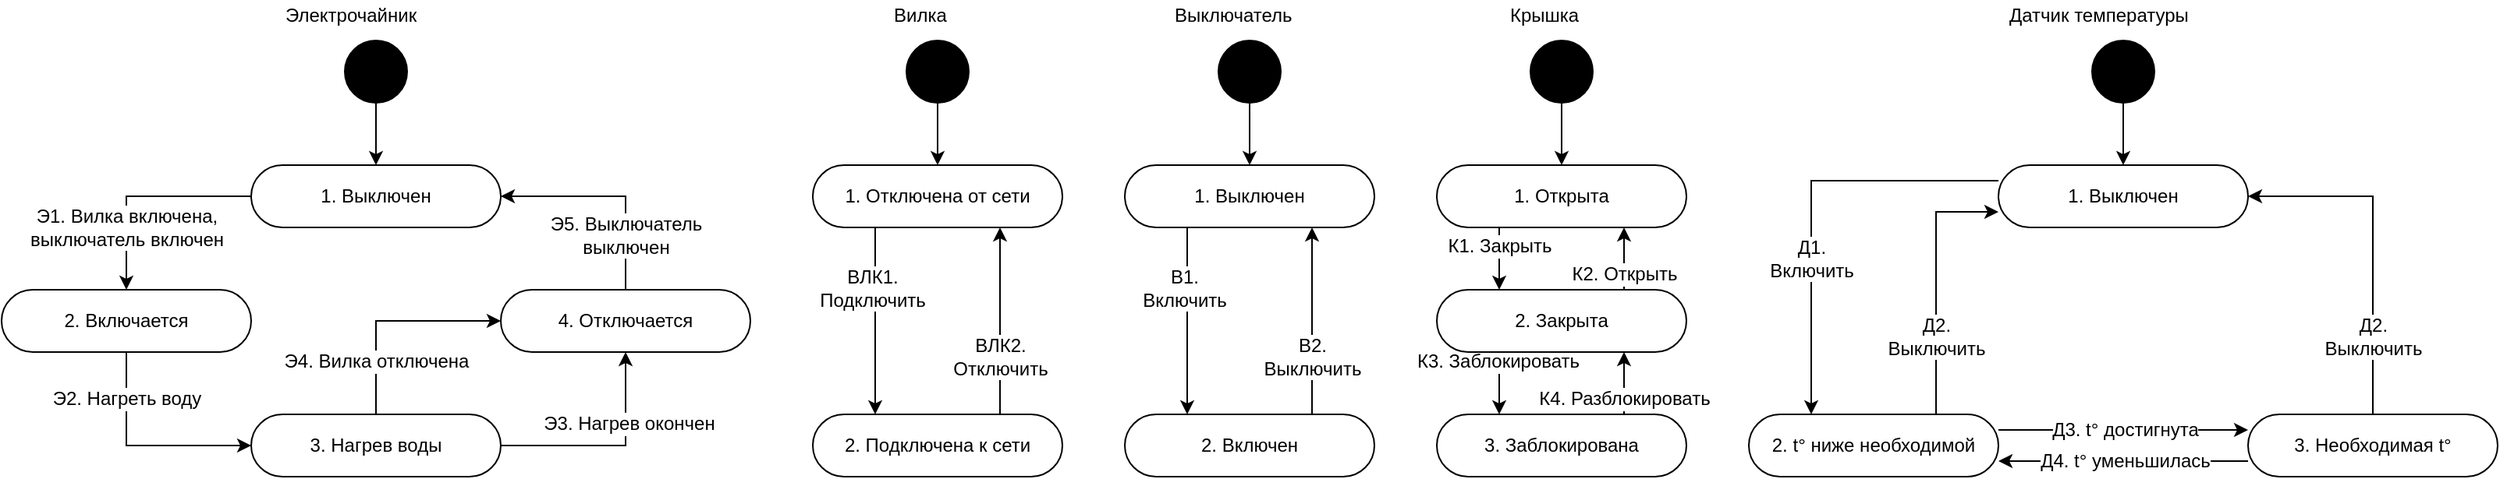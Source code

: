 <mxfile version="10.7.7" type="device"><diagram id="kUR0YbE4amMBRezienZv" name="Page-1"><mxGraphModel dx="1394" dy="746" grid="1" gridSize="10" guides="1" tooltips="1" connect="1" arrows="1" fold="1" page="1" pageScale="1" pageWidth="827" pageHeight="1169" math="0" shadow="0"><root><mxCell id="0"/><mxCell id="1" parent="0"/><mxCell id="-Dj5SoW92YjMZQbpXS-G-9" style="edgeStyle=orthogonalEdgeStyle;rounded=0;orthogonalLoop=1;jettySize=auto;html=1;exitX=0.5;exitY=1;exitDx=0;exitDy=0;entryX=0;entryY=0.5;entryDx=0;entryDy=0;" edge="1" parent="1" source="-Dj5SoW92YjMZQbpXS-G-2" target="-Dj5SoW92YjMZQbpXS-G-7"><mxGeometry relative="1" as="geometry"/></mxCell><mxCell id="-Dj5SoW92YjMZQbpXS-G-14" value="Э2. Нагреть воду" style="text;html=1;resizable=0;points=[];align=center;verticalAlign=middle;labelBackgroundColor=#ffffff;" vertex="1" connectable="0" parent="-Dj5SoW92YjMZQbpXS-G-9"><mxGeometry x="-0.331" relative="1" as="geometry"><mxPoint y="-17" as="offset"/></mxGeometry></mxCell><mxCell id="-Dj5SoW92YjMZQbpXS-G-2" value="2. Включается" style="rounded=1;whiteSpace=wrap;html=1;arcSize=50;" vertex="1" parent="1"><mxGeometry x="40" y="200" width="160" height="40" as="geometry"/></mxCell><mxCell id="-Dj5SoW92YjMZQbpXS-G-8" style="edgeStyle=orthogonalEdgeStyle;rounded=0;orthogonalLoop=1;jettySize=auto;html=1;exitX=0;exitY=0.5;exitDx=0;exitDy=0;" edge="1" parent="1" source="-Dj5SoW92YjMZQbpXS-G-5" target="-Dj5SoW92YjMZQbpXS-G-2"><mxGeometry relative="1" as="geometry"/></mxCell><mxCell id="-Dj5SoW92YjMZQbpXS-G-13" value="&lt;div&gt;Э1. Вилка включена,&lt;/div&gt;&lt;div&gt;выключатель включен&lt;br&gt;&lt;/div&gt;" style="text;html=1;resizable=0;points=[];align=center;verticalAlign=middle;labelBackgroundColor=#ffffff;" vertex="1" connectable="0" parent="-Dj5SoW92YjMZQbpXS-G-8"><mxGeometry x="0.141" relative="1" as="geometry"><mxPoint y="20" as="offset"/></mxGeometry></mxCell><mxCell id="-Dj5SoW92YjMZQbpXS-G-5" value="1. Выключен" style="rounded=1;whiteSpace=wrap;html=1;arcSize=50;" vertex="1" parent="1"><mxGeometry x="200" y="120" width="160" height="40" as="geometry"/></mxCell><mxCell id="-Dj5SoW92YjMZQbpXS-G-12" style="edgeStyle=orthogonalEdgeStyle;rounded=0;orthogonalLoop=1;jettySize=auto;html=1;exitX=0.5;exitY=0;exitDx=0;exitDy=0;entryX=1;entryY=0.5;entryDx=0;entryDy=0;" edge="1" parent="1" source="-Dj5SoW92YjMZQbpXS-G-6" target="-Dj5SoW92YjMZQbpXS-G-5"><mxGeometry relative="1" as="geometry"/></mxCell><mxCell id="-Dj5SoW92YjMZQbpXS-G-17" value="&lt;div&gt;Э5. Выключатель&lt;/div&gt;&lt;div&gt;выключен&lt;br&gt;&lt;/div&gt;" style="text;html=1;resizable=0;points=[];align=center;verticalAlign=middle;labelBackgroundColor=#ffffff;" vertex="1" connectable="0" parent="-Dj5SoW92YjMZQbpXS-G-12"><mxGeometry x="-0.503" relative="1" as="geometry"><mxPoint as="offset"/></mxGeometry></mxCell><mxCell id="-Dj5SoW92YjMZQbpXS-G-6" value="4. Отключается" style="rounded=1;whiteSpace=wrap;html=1;arcSize=50;" vertex="1" parent="1"><mxGeometry x="360" y="200" width="160" height="40" as="geometry"/></mxCell><mxCell id="-Dj5SoW92YjMZQbpXS-G-10" style="edgeStyle=orthogonalEdgeStyle;rounded=0;orthogonalLoop=1;jettySize=auto;html=1;exitX=1;exitY=0.5;exitDx=0;exitDy=0;entryX=0.5;entryY=1;entryDx=0;entryDy=0;" edge="1" parent="1" source="-Dj5SoW92YjMZQbpXS-G-7" target="-Dj5SoW92YjMZQbpXS-G-6"><mxGeometry relative="1" as="geometry"/></mxCell><mxCell id="-Dj5SoW92YjMZQbpXS-G-15" value="Э3. Нагрев окончен" style="text;html=1;resizable=0;points=[];align=center;verticalAlign=middle;labelBackgroundColor=#ffffff;" vertex="1" connectable="0" parent="-Dj5SoW92YjMZQbpXS-G-10"><mxGeometry x="0.143" y="14" relative="1" as="geometry"><mxPoint x="16" y="-14" as="offset"/></mxGeometry></mxCell><mxCell id="-Dj5SoW92YjMZQbpXS-G-11" style="edgeStyle=orthogonalEdgeStyle;rounded=0;orthogonalLoop=1;jettySize=auto;html=1;exitX=0.5;exitY=0;exitDx=0;exitDy=0;entryX=0;entryY=0.5;entryDx=0;entryDy=0;" edge="1" parent="1" source="-Dj5SoW92YjMZQbpXS-G-7" target="-Dj5SoW92YjMZQbpXS-G-6"><mxGeometry relative="1" as="geometry"/></mxCell><mxCell id="-Dj5SoW92YjMZQbpXS-G-16" value="Э4. Вилка отключена" style="text;html=1;resizable=0;points=[];align=center;verticalAlign=middle;labelBackgroundColor=#ffffff;" vertex="1" connectable="0" parent="-Dj5SoW92YjMZQbpXS-G-11"><mxGeometry x="-0.509" relative="1" as="geometry"><mxPoint as="offset"/></mxGeometry></mxCell><mxCell id="-Dj5SoW92YjMZQbpXS-G-7" value="3. Нагрев воды" style="rounded=1;whiteSpace=wrap;html=1;arcSize=50;" vertex="1" parent="1"><mxGeometry x="200" y="280" width="160" height="40" as="geometry"/></mxCell><mxCell id="-Dj5SoW92YjMZQbpXS-G-20" style="edgeStyle=orthogonalEdgeStyle;rounded=0;orthogonalLoop=1;jettySize=auto;html=1;exitX=0.5;exitY=1;exitDx=0;exitDy=0;entryX=0.5;entryY=0;entryDx=0;entryDy=0;" edge="1" parent="1" source="-Dj5SoW92YjMZQbpXS-G-19" target="-Dj5SoW92YjMZQbpXS-G-5"><mxGeometry relative="1" as="geometry"/></mxCell><mxCell id="-Dj5SoW92YjMZQbpXS-G-19" value="" style="ellipse;whiteSpace=wrap;html=1;aspect=fixed;fillColor=#000000;" vertex="1" parent="1"><mxGeometry x="260" y="40" width="40" height="40" as="geometry"/></mxCell><mxCell id="-Dj5SoW92YjMZQbpXS-G-21" value="Электрочайник" style="text;html=1;resizable=0;points=[];autosize=1;align=left;verticalAlign=top;spacingTop=-4;" vertex="1" parent="1"><mxGeometry x="220" y="14" width="120" height="20" as="geometry"/></mxCell><mxCell id="-Dj5SoW92YjMZQbpXS-G-27" style="edgeStyle=orthogonalEdgeStyle;rounded=0;orthogonalLoop=1;jettySize=auto;html=1;exitX=0.75;exitY=0;exitDx=0;exitDy=0;entryX=0.75;entryY=1;entryDx=0;entryDy=0;" edge="1" parent="1" source="-Dj5SoW92YjMZQbpXS-G-23" target="-Dj5SoW92YjMZQbpXS-G-24"><mxGeometry relative="1" as="geometry"/></mxCell><mxCell id="-Dj5SoW92YjMZQbpXS-G-29" value="ВЛК2.&lt;br&gt;Отключить" style="text;html=1;resizable=0;points=[];align=center;verticalAlign=middle;labelBackgroundColor=#ffffff;" vertex="1" connectable="0" parent="-Dj5SoW92YjMZQbpXS-G-27"><mxGeometry x="-0.381" relative="1" as="geometry"><mxPoint as="offset"/></mxGeometry></mxCell><mxCell id="-Dj5SoW92YjMZQbpXS-G-23" value="2. Подключена к сети" style="rounded=1;whiteSpace=wrap;html=1;fillColor=#FFFFFF;arcSize=50;" vertex="1" parent="1"><mxGeometry x="560" y="280" width="160" height="40" as="geometry"/></mxCell><mxCell id="-Dj5SoW92YjMZQbpXS-G-26" style="edgeStyle=orthogonalEdgeStyle;rounded=0;orthogonalLoop=1;jettySize=auto;html=1;exitX=0.25;exitY=1;exitDx=0;exitDy=0;entryX=0.25;entryY=0;entryDx=0;entryDy=0;" edge="1" parent="1" source="-Dj5SoW92YjMZQbpXS-G-24" target="-Dj5SoW92YjMZQbpXS-G-23"><mxGeometry relative="1" as="geometry"/></mxCell><mxCell id="-Dj5SoW92YjMZQbpXS-G-28" value="ВЛК1.&lt;br&gt;Подключить" style="text;html=1;resizable=0;points=[];align=center;verticalAlign=middle;labelBackgroundColor=#ffffff;" vertex="1" connectable="0" parent="-Dj5SoW92YjMZQbpXS-G-26"><mxGeometry x="-0.352" y="-2" relative="1" as="geometry"><mxPoint as="offset"/></mxGeometry></mxCell><mxCell id="-Dj5SoW92YjMZQbpXS-G-24" value="1. Отключена от сети" style="rounded=1;whiteSpace=wrap;html=1;fillColor=#FFFFFF;arcSize=50;" vertex="1" parent="1"><mxGeometry x="560" y="120" width="160" height="40" as="geometry"/></mxCell><mxCell id="-Dj5SoW92YjMZQbpXS-G-31" style="edgeStyle=orthogonalEdgeStyle;rounded=0;orthogonalLoop=1;jettySize=auto;html=1;entryX=0.5;entryY=0;entryDx=0;entryDy=0;" edge="1" parent="1" source="-Dj5SoW92YjMZQbpXS-G-30" target="-Dj5SoW92YjMZQbpXS-G-24"><mxGeometry relative="1" as="geometry"/></mxCell><mxCell id="-Dj5SoW92YjMZQbpXS-G-30" value="" style="ellipse;whiteSpace=wrap;html=1;aspect=fixed;fillColor=#000000;" vertex="1" parent="1"><mxGeometry x="620" y="40" width="40" height="40" as="geometry"/></mxCell><mxCell id="-Dj5SoW92YjMZQbpXS-G-32" value="Вилка" style="text;html=1;resizable=0;points=[];autosize=1;align=left;verticalAlign=top;spacingTop=-4;" vertex="1" parent="1"><mxGeometry x="610" y="14" width="60" height="20" as="geometry"/></mxCell><mxCell id="-Dj5SoW92YjMZQbpXS-G-33" style="edgeStyle=orthogonalEdgeStyle;rounded=0;orthogonalLoop=1;jettySize=auto;html=1;exitX=0.75;exitY=0;exitDx=0;exitDy=0;entryX=0.75;entryY=1;entryDx=0;entryDy=0;" edge="1" parent="1" source="-Dj5SoW92YjMZQbpXS-G-35" target="-Dj5SoW92YjMZQbpXS-G-38"><mxGeometry relative="1" as="geometry"/></mxCell><mxCell id="-Dj5SoW92YjMZQbpXS-G-34" value="&lt;div&gt;В2.&lt;/div&gt;&lt;div&gt;Выключить&lt;br&gt;&lt;/div&gt;" style="text;html=1;resizable=0;points=[];align=center;verticalAlign=middle;labelBackgroundColor=#ffffff;" vertex="1" connectable="0" parent="-Dj5SoW92YjMZQbpXS-G-33"><mxGeometry x="-0.381" relative="1" as="geometry"><mxPoint as="offset"/></mxGeometry></mxCell><mxCell id="-Dj5SoW92YjMZQbpXS-G-35" value="2. Включен" style="rounded=1;whiteSpace=wrap;html=1;fillColor=#FFFFFF;arcSize=50;" vertex="1" parent="1"><mxGeometry x="760" y="280" width="160" height="40" as="geometry"/></mxCell><mxCell id="-Dj5SoW92YjMZQbpXS-G-36" style="edgeStyle=orthogonalEdgeStyle;rounded=0;orthogonalLoop=1;jettySize=auto;html=1;exitX=0.25;exitY=1;exitDx=0;exitDy=0;entryX=0.25;entryY=0;entryDx=0;entryDy=0;" edge="1" parent="1" source="-Dj5SoW92YjMZQbpXS-G-38" target="-Dj5SoW92YjMZQbpXS-G-35"><mxGeometry relative="1" as="geometry"/></mxCell><mxCell id="-Dj5SoW92YjMZQbpXS-G-37" value="В1.&lt;br&gt;Включить" style="text;html=1;resizable=0;points=[];align=center;verticalAlign=middle;labelBackgroundColor=#ffffff;" vertex="1" connectable="0" parent="-Dj5SoW92YjMZQbpXS-G-36"><mxGeometry x="-0.352" y="-2" relative="1" as="geometry"><mxPoint as="offset"/></mxGeometry></mxCell><mxCell id="-Dj5SoW92YjMZQbpXS-G-38" value="1. Выключен" style="rounded=1;whiteSpace=wrap;html=1;fillColor=#FFFFFF;arcSize=50;" vertex="1" parent="1"><mxGeometry x="760" y="120" width="160" height="40" as="geometry"/></mxCell><mxCell id="-Dj5SoW92YjMZQbpXS-G-39" style="edgeStyle=orthogonalEdgeStyle;rounded=0;orthogonalLoop=1;jettySize=auto;html=1;entryX=0.5;entryY=0;entryDx=0;entryDy=0;" edge="1" parent="1" source="-Dj5SoW92YjMZQbpXS-G-40" target="-Dj5SoW92YjMZQbpXS-G-38"><mxGeometry relative="1" as="geometry"/></mxCell><mxCell id="-Dj5SoW92YjMZQbpXS-G-40" value="" style="ellipse;whiteSpace=wrap;html=1;aspect=fixed;fillColor=#000000;" vertex="1" parent="1"><mxGeometry x="820" y="40" width="40" height="40" as="geometry"/></mxCell><mxCell id="-Dj5SoW92YjMZQbpXS-G-41" value="Выключатель" style="text;html=1;resizable=0;points=[];autosize=1;align=left;verticalAlign=top;spacingTop=-4;" vertex="1" parent="1"><mxGeometry x="790" y="14" width="100" height="20" as="geometry"/></mxCell><mxCell id="-Dj5SoW92YjMZQbpXS-G-55" style="edgeStyle=orthogonalEdgeStyle;rounded=0;orthogonalLoop=1;jettySize=auto;html=1;exitX=0.75;exitY=0;exitDx=0;exitDy=0;entryX=0.75;entryY=1;entryDx=0;entryDy=0;" edge="1" parent="1" source="-Dj5SoW92YjMZQbpXS-G-44" target="-Dj5SoW92YjMZQbpXS-G-51"><mxGeometry relative="1" as="geometry"/></mxCell><mxCell id="-Dj5SoW92YjMZQbpXS-G-60" value="К4. Разблокировать" style="text;html=1;resizable=0;points=[];align=center;verticalAlign=middle;labelBackgroundColor=#ffffff;" vertex="1" connectable="0" parent="-Dj5SoW92YjMZQbpXS-G-55"><mxGeometry x="-0.754" y="-1" relative="1" as="geometry"><mxPoint x="-1" y="-5" as="offset"/></mxGeometry></mxCell><mxCell id="-Dj5SoW92YjMZQbpXS-G-44" value="3. Заблокирована" style="rounded=1;whiteSpace=wrap;html=1;fillColor=#FFFFFF;arcSize=50;" vertex="1" parent="1"><mxGeometry x="960" y="280" width="160" height="40" as="geometry"/></mxCell><mxCell id="-Dj5SoW92YjMZQbpXS-G-52" style="edgeStyle=orthogonalEdgeStyle;rounded=0;orthogonalLoop=1;jettySize=auto;html=1;exitX=0.25;exitY=1;exitDx=0;exitDy=0;entryX=0.25;entryY=0;entryDx=0;entryDy=0;" edge="1" parent="1" source="-Dj5SoW92YjMZQbpXS-G-47" target="-Dj5SoW92YjMZQbpXS-G-51"><mxGeometry relative="1" as="geometry"><Array as="points"><mxPoint x="1000" y="170"/><mxPoint x="1000" y="170"/></Array></mxGeometry></mxCell><mxCell id="-Dj5SoW92YjMZQbpXS-G-56" value="К1. Закрыть" style="text;html=1;resizable=0;points=[];align=center;verticalAlign=middle;labelBackgroundColor=#ffffff;" vertex="1" connectable="0" parent="-Dj5SoW92YjMZQbpXS-G-52"><mxGeometry x="-0.367" y="1" relative="1" as="geometry"><mxPoint x="-1" y="-1" as="offset"/></mxGeometry></mxCell><mxCell id="-Dj5SoW92YjMZQbpXS-G-47" value="1. Открыта" style="rounded=1;whiteSpace=wrap;html=1;fillColor=#FFFFFF;arcSize=50;" vertex="1" parent="1"><mxGeometry x="960" y="120" width="160" height="40" as="geometry"/></mxCell><mxCell id="-Dj5SoW92YjMZQbpXS-G-48" style="edgeStyle=orthogonalEdgeStyle;rounded=0;orthogonalLoop=1;jettySize=auto;html=1;entryX=0.5;entryY=0;entryDx=0;entryDy=0;" edge="1" parent="1" source="-Dj5SoW92YjMZQbpXS-G-49" target="-Dj5SoW92YjMZQbpXS-G-47"><mxGeometry relative="1" as="geometry"/></mxCell><mxCell id="-Dj5SoW92YjMZQbpXS-G-49" value="" style="ellipse;whiteSpace=wrap;html=1;aspect=fixed;fillColor=#000000;" vertex="1" parent="1"><mxGeometry x="1020" y="40" width="40" height="40" as="geometry"/></mxCell><mxCell id="-Dj5SoW92YjMZQbpXS-G-50" value="&lt;div&gt;Крышка&lt;/div&gt;" style="text;html=1;resizable=0;points=[];autosize=1;align=left;verticalAlign=top;spacingTop=-4;" vertex="1" parent="1"><mxGeometry x="1005" y="14" width="70" height="20" as="geometry"/></mxCell><mxCell id="-Dj5SoW92YjMZQbpXS-G-53" style="edgeStyle=orthogonalEdgeStyle;rounded=0;orthogonalLoop=1;jettySize=auto;html=1;exitX=0.75;exitY=0;exitDx=0;exitDy=0;entryX=0.75;entryY=1;entryDx=0;entryDy=0;" edge="1" parent="1" source="-Dj5SoW92YjMZQbpXS-G-51" target="-Dj5SoW92YjMZQbpXS-G-47"><mxGeometry relative="1" as="geometry"/></mxCell><mxCell id="-Dj5SoW92YjMZQbpXS-G-57" value="К2. Открыть" style="text;html=1;resizable=0;points=[];align=center;verticalAlign=middle;labelBackgroundColor=#ffffff;" vertex="1" connectable="0" parent="-Dj5SoW92YjMZQbpXS-G-53"><mxGeometry x="-0.658" relative="1" as="geometry"><mxPoint y="-3" as="offset"/></mxGeometry></mxCell><mxCell id="-Dj5SoW92YjMZQbpXS-G-54" style="edgeStyle=orthogonalEdgeStyle;rounded=0;orthogonalLoop=1;jettySize=auto;html=1;exitX=0.25;exitY=1;exitDx=0;exitDy=0;entryX=0.25;entryY=0;entryDx=0;entryDy=0;" edge="1" parent="1" source="-Dj5SoW92YjMZQbpXS-G-51" target="-Dj5SoW92YjMZQbpXS-G-44"><mxGeometry relative="1" as="geometry"/></mxCell><mxCell id="-Dj5SoW92YjMZQbpXS-G-59" value="К3. Заблокировать" style="text;html=1;resizable=0;points=[];align=center;verticalAlign=middle;labelBackgroundColor=#ffffff;" vertex="1" connectable="0" parent="-Dj5SoW92YjMZQbpXS-G-54"><mxGeometry x="-0.692" y="-1" relative="1" as="geometry"><mxPoint as="offset"/></mxGeometry></mxCell><mxCell id="-Dj5SoW92YjMZQbpXS-G-51" value="2. Закрыта" style="rounded=1;whiteSpace=wrap;html=1;fillColor=#FFFFFF;arcSize=50;" vertex="1" parent="1"><mxGeometry x="960" y="200" width="160" height="40" as="geometry"/></mxCell><mxCell id="-Dj5SoW92YjMZQbpXS-G-67" style="edgeStyle=orthogonalEdgeStyle;rounded=0;orthogonalLoop=1;jettySize=auto;html=1;exitX=0.75;exitY=0;exitDx=0;exitDy=0;entryX=0;entryY=0.75;entryDx=0;entryDy=0;" edge="1" parent="1" source="-Dj5SoW92YjMZQbpXS-G-61" target="-Dj5SoW92YjMZQbpXS-G-63"><mxGeometry relative="1" as="geometry"/></mxCell><mxCell id="-Dj5SoW92YjMZQbpXS-G-69" value="Д2.&lt;br&gt;Выключить" style="text;html=1;resizable=0;points=[];align=center;verticalAlign=middle;labelBackgroundColor=#ffffff;" vertex="1" connectable="0" parent="-Dj5SoW92YjMZQbpXS-G-67"><mxGeometry x="-0.546" y="-1" relative="1" as="geometry"><mxPoint x="-1" y="-11.5" as="offset"/></mxGeometry></mxCell><mxCell id="-Dj5SoW92YjMZQbpXS-G-70" style="edgeStyle=orthogonalEdgeStyle;rounded=0;orthogonalLoop=1;jettySize=auto;html=1;exitX=1;exitY=0.25;exitDx=0;exitDy=0;entryX=0;entryY=0.25;entryDx=0;entryDy=0;" edge="1" parent="1" source="-Dj5SoW92YjMZQbpXS-G-61" target="-Dj5SoW92YjMZQbpXS-G-62"><mxGeometry relative="1" as="geometry"/></mxCell><mxCell id="-Dj5SoW92YjMZQbpXS-G-76" value="Д3. t&lt;span&gt;&lt;span&gt;° достигнута&lt;br&gt;&lt;/span&gt;&lt;/span&gt;" style="text;html=1;resizable=0;points=[];align=center;verticalAlign=middle;labelBackgroundColor=#ffffff;" vertex="1" connectable="0" parent="-Dj5SoW92YjMZQbpXS-G-70"><mxGeometry x="-0.059" y="1" relative="1" as="geometry"><mxPoint x="5" y="1" as="offset"/></mxGeometry></mxCell><mxCell id="-Dj5SoW92YjMZQbpXS-G-61" value="2. t&lt;span&gt;&lt;span&gt;° ниже необходимой&lt;br&gt;&lt;/span&gt;&lt;/span&gt;" style="rounded=1;whiteSpace=wrap;html=1;fillColor=#FFFFFF;arcSize=50;" vertex="1" parent="1"><mxGeometry x="1160" y="280" width="160" height="40" as="geometry"/></mxCell><mxCell id="-Dj5SoW92YjMZQbpXS-G-71" style="edgeStyle=orthogonalEdgeStyle;rounded=0;orthogonalLoop=1;jettySize=auto;html=1;exitX=0;exitY=0.75;exitDx=0;exitDy=0;entryX=1;entryY=0.75;entryDx=0;entryDy=0;" edge="1" parent="1" source="-Dj5SoW92YjMZQbpXS-G-62" target="-Dj5SoW92YjMZQbpXS-G-61"><mxGeometry relative="1" as="geometry"/></mxCell><mxCell id="-Dj5SoW92YjMZQbpXS-G-77" value="Д4. t&lt;span&gt;&lt;span&gt;° уменьшилась&lt;br&gt;&lt;/span&gt;&lt;/span&gt;" style="text;html=1;resizable=0;points=[];align=center;verticalAlign=middle;labelBackgroundColor=#ffffff;" vertex="1" connectable="0" parent="-Dj5SoW92YjMZQbpXS-G-71"><mxGeometry x="0.077" y="1" relative="1" as="geometry"><mxPoint x="6.5" y="-1" as="offset"/></mxGeometry></mxCell><mxCell id="-Dj5SoW92YjMZQbpXS-G-73" style="edgeStyle=orthogonalEdgeStyle;rounded=0;orthogonalLoop=1;jettySize=auto;html=1;exitX=0.5;exitY=0;exitDx=0;exitDy=0;entryX=1;entryY=0.5;entryDx=0;entryDy=0;" edge="1" parent="1" source="-Dj5SoW92YjMZQbpXS-G-62" target="-Dj5SoW92YjMZQbpXS-G-63"><mxGeometry relative="1" as="geometry"/></mxCell><mxCell id="-Dj5SoW92YjMZQbpXS-G-74" value="Д2.&lt;br&gt;Выключить" style="text;html=1;resizable=0;points=[];align=center;verticalAlign=middle;labelBackgroundColor=#ffffff;" vertex="1" connectable="0" parent="-Dj5SoW92YjMZQbpXS-G-73"><mxGeometry x="-0.667" relative="1" as="geometry"><mxPoint y="-13.5" as="offset"/></mxGeometry></mxCell><mxCell id="-Dj5SoW92YjMZQbpXS-G-62" value="3. Необходимая t&lt;span&gt;&lt;span&gt;°&lt;/span&gt;&lt;/span&gt;" style="rounded=1;whiteSpace=wrap;html=1;fillColor=#FFFFFF;arcSize=50;" vertex="1" parent="1"><mxGeometry x="1480" y="280" width="160" height="40" as="geometry"/></mxCell><mxCell id="-Dj5SoW92YjMZQbpXS-G-65" style="edgeStyle=orthogonalEdgeStyle;rounded=0;orthogonalLoop=1;jettySize=auto;html=1;exitX=0;exitY=0.25;exitDx=0;exitDy=0;entryX=0.25;entryY=0;entryDx=0;entryDy=0;" edge="1" parent="1" source="-Dj5SoW92YjMZQbpXS-G-63" target="-Dj5SoW92YjMZQbpXS-G-61"><mxGeometry relative="1" as="geometry"/></mxCell><mxCell id="-Dj5SoW92YjMZQbpXS-G-68" value="&lt;div&gt;Д1.&lt;/div&gt;&lt;div&gt;Включить&lt;br&gt;&lt;/div&gt;" style="text;html=1;resizable=0;points=[];align=center;verticalAlign=middle;labelBackgroundColor=#ffffff;" vertex="1" connectable="0" parent="-Dj5SoW92YjMZQbpXS-G-65"><mxGeometry x="-0.111" y="12" relative="1" as="geometry"><mxPoint x="-12" y="50" as="offset"/></mxGeometry></mxCell><mxCell id="-Dj5SoW92YjMZQbpXS-G-63" value="1. Выключен" style="rounded=1;whiteSpace=wrap;html=1;fillColor=#FFFFFF;arcSize=50;" vertex="1" parent="1"><mxGeometry x="1320" y="120" width="160" height="40" as="geometry"/></mxCell><mxCell id="-Dj5SoW92YjMZQbpXS-G-79" style="edgeStyle=orthogonalEdgeStyle;rounded=0;orthogonalLoop=1;jettySize=auto;html=1;entryX=0.5;entryY=0;entryDx=0;entryDy=0;" edge="1" parent="1" source="-Dj5SoW92YjMZQbpXS-G-78" target="-Dj5SoW92YjMZQbpXS-G-63"><mxGeometry relative="1" as="geometry"/></mxCell><mxCell id="-Dj5SoW92YjMZQbpXS-G-78" value="" style="ellipse;whiteSpace=wrap;html=1;aspect=fixed;fillColor=#000000;" vertex="1" parent="1"><mxGeometry x="1380" y="40" width="40" height="40" as="geometry"/></mxCell><mxCell id="-Dj5SoW92YjMZQbpXS-G-80" value="Датчик температуры" style="text;html=1;resizable=0;points=[];autosize=1;align=left;verticalAlign=top;spacingTop=-4;" vertex="1" parent="1"><mxGeometry x="1325" y="14" width="150" height="20" as="geometry"/></mxCell></root></mxGraphModel></diagram></mxfile>
